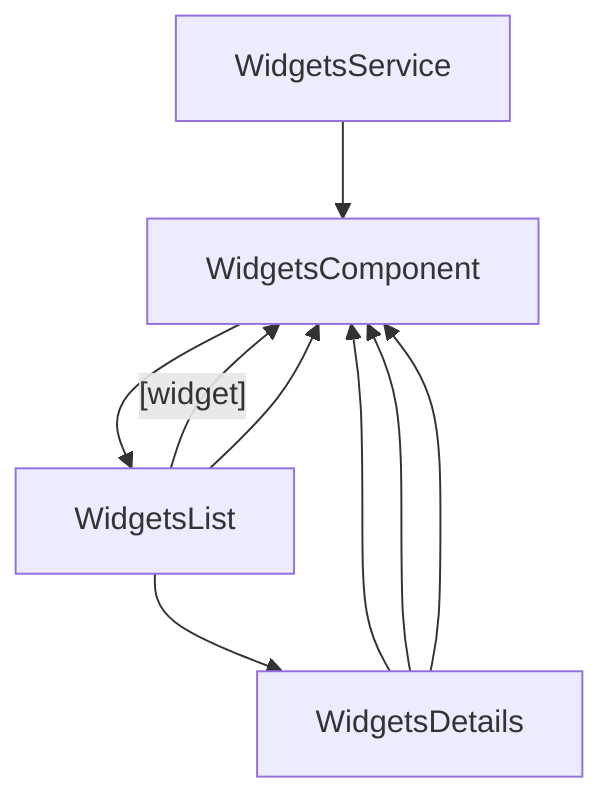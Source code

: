 graph TB
  WidgetsService-->WidgetsComponent

  WidgetsComponent-->WidgetsList

  WidgetsList-->|"[widget]"|WidgetsComponent
  WidgetsList-->WidgetsComponent
  WidgetsList-->WidgetsDetails

  WidgetsDetails-->WidgetsComponent
  WidgetsDetails-->WidgetsComponent
  WidgetsDetails-->WidgetsComponent